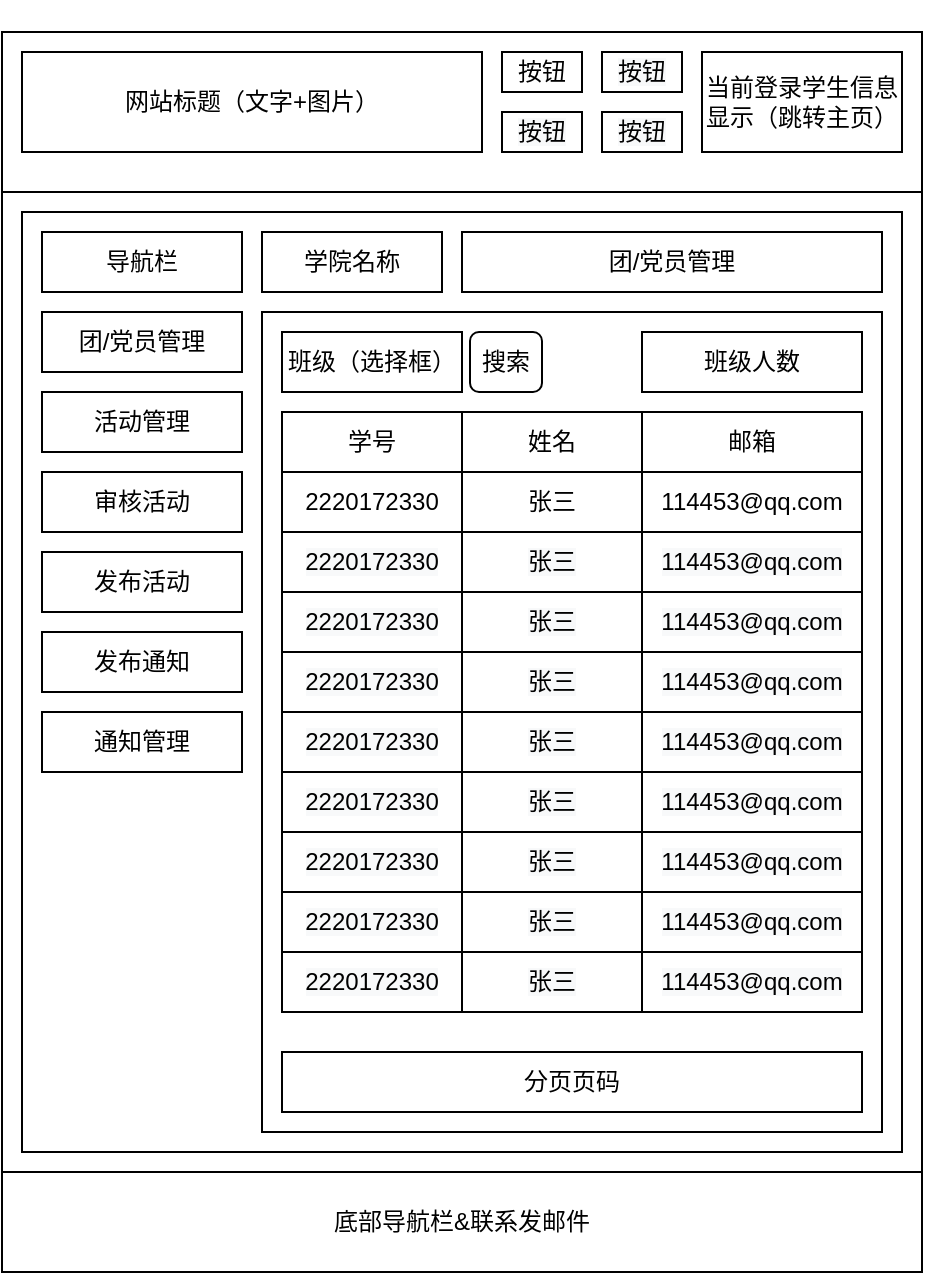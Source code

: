 <mxfile version="13.5.1" type="device"><diagram id="lIO5LTM7eZPaQRJZY7qq" name="Page-1"><mxGraphModel dx="1264" dy="601" grid="1" gridSize="10" guides="1" tooltips="1" connect="1" arrows="1" fold="1" page="1" pageScale="1" pageWidth="827" pageHeight="1169" math="0" shadow="0"><root><mxCell id="0"/><mxCell id="1" parent="0"/><mxCell id="_pJhmvkSa_Gs6LftZB0_-2" value="" style="rounded=0;whiteSpace=wrap;html=1;" parent="1" vertex="1"><mxGeometry x="180" y="30" width="460" height="620" as="geometry"/></mxCell><mxCell id="n9VIl0Bt8xTa1ZwPOJq0-23" value="底部导航栏&amp;amp;联系发邮件" style="rounded=0;whiteSpace=wrap;html=1;" parent="1" vertex="1"><mxGeometry x="180" y="600" width="460" height="50" as="geometry"/></mxCell><mxCell id="ms1DL1cAqzHiM8Jy2DLP-1" value="" style="rounded=0;whiteSpace=wrap;html=1;" parent="1" vertex="1"><mxGeometry x="180" y="30" width="460" height="80" as="geometry"/></mxCell><mxCell id="_pJhmvkSa_Gs6LftZB0_-3" value="网站标题（文字+图片）" style="rounded=0;whiteSpace=wrap;html=1;" parent="1" vertex="1"><mxGeometry x="190" y="40" width="230" height="50" as="geometry"/></mxCell><mxCell id="_pJhmvkSa_Gs6LftZB0_-6" value="当前登录学生信息显示（跳转主页）" style="rounded=0;whiteSpace=wrap;html=1;" parent="1" vertex="1"><mxGeometry x="530" y="40" width="100" height="50" as="geometry"/></mxCell><mxCell id="_pJhmvkSa_Gs6LftZB0_-17" value="按钮" style="rounded=0;whiteSpace=wrap;html=1;" parent="1" vertex="1"><mxGeometry x="430" y="40" width="40" height="20" as="geometry"/></mxCell><mxCell id="_pJhmvkSa_Gs6LftZB0_-18" value="&#10;&#10;&lt;span style=&quot;color: rgb(0, 0, 0); font-family: helvetica; font-size: 12px; font-style: normal; font-weight: 400; letter-spacing: normal; text-align: center; text-indent: 0px; text-transform: none; word-spacing: 0px; background-color: rgb(248, 249, 250); display: inline; float: none;&quot;&gt;按钮&lt;/span&gt;&#10;&#10;" style="rounded=0;whiteSpace=wrap;html=1;" parent="1" vertex="1"><mxGeometry x="480" y="40" width="40" height="20" as="geometry"/></mxCell><mxCell id="_pJhmvkSa_Gs6LftZB0_-19" value="&#10;&#10;&lt;span style=&quot;color: rgb(0, 0, 0); font-family: helvetica; font-size: 12px; font-style: normal; font-weight: 400; letter-spacing: normal; text-align: center; text-indent: 0px; text-transform: none; word-spacing: 0px; background-color: rgb(248, 249, 250); display: inline; float: none;&quot;&gt;按钮&lt;/span&gt;&#10;&#10;" style="rounded=0;whiteSpace=wrap;html=1;" parent="1" vertex="1"><mxGeometry x="430" y="70" width="40" height="20" as="geometry"/></mxCell><mxCell id="_pJhmvkSa_Gs6LftZB0_-20" value="&#10;&#10;&lt;span style=&quot;color: rgb(0, 0, 0); font-family: helvetica; font-size: 12px; font-style: normal; font-weight: 400; letter-spacing: normal; text-align: center; text-indent: 0px; text-transform: none; word-spacing: 0px; background-color: rgb(248, 249, 250); display: inline; float: none;&quot;&gt;按钮&lt;/span&gt;&#10;&#10;" style="rounded=0;whiteSpace=wrap;html=1;" parent="1" vertex="1"><mxGeometry x="480" y="70" width="40" height="20" as="geometry"/></mxCell><mxCell id="XomM6D00v7QlfE5brnaY-1" value="" style="rounded=0;whiteSpace=wrap;html=1;" parent="1" vertex="1"><mxGeometry x="190" y="120" width="440" height="470" as="geometry"/></mxCell><mxCell id="n_mjgkeBXvZYisji6T3Q-1" value="团/党员管理" style="rounded=0;whiteSpace=wrap;html=1;" parent="1" vertex="1"><mxGeometry x="410" y="130" width="210" height="30" as="geometry"/></mxCell><mxCell id="n_mjgkeBXvZYisji6T3Q-2" value="团/党员管理" style="rounded=0;whiteSpace=wrap;html=1;" parent="1" vertex="1"><mxGeometry x="200" y="170" width="100" height="30" as="geometry"/></mxCell><mxCell id="n_mjgkeBXvZYisji6T3Q-7" value="活动管理" style="rounded=0;whiteSpace=wrap;html=1;" parent="1" vertex="1"><mxGeometry x="200" y="210" width="100" height="30" as="geometry"/></mxCell><mxCell id="n_mjgkeBXvZYisji6T3Q-8" value="审核活动" style="rounded=0;whiteSpace=wrap;html=1;" parent="1" vertex="1"><mxGeometry x="200" y="250" width="100" height="30" as="geometry"/></mxCell><mxCell id="n_mjgkeBXvZYisji6T3Q-9" value="发布活动" style="rounded=0;whiteSpace=wrap;html=1;" parent="1" vertex="1"><mxGeometry x="200" y="290" width="100" height="30" as="geometry"/></mxCell><mxCell id="n_mjgkeBXvZYisji6T3Q-12" value="" style="rounded=0;whiteSpace=wrap;html=1;" parent="1" vertex="1"><mxGeometry x="310" y="170" width="310" height="410" as="geometry"/></mxCell><mxCell id="n_mjgkeBXvZYisji6T3Q-13" value="导航栏" style="rounded=0;whiteSpace=wrap;html=1;" parent="1" vertex="1"><mxGeometry x="200" y="130" width="100" height="30" as="geometry"/></mxCell><mxCell id="0ZwAgdoHcQQemTrBU0fI-4" value="" style="rounded=0;whiteSpace=wrap;html=1;" parent="1" vertex="1"><mxGeometry x="320" y="220" width="290" height="30" as="geometry"/></mxCell><mxCell id="0ZwAgdoHcQQemTrBU0fI-5" value="学号" style="rounded=0;whiteSpace=wrap;html=1;" parent="1" vertex="1"><mxGeometry x="320" y="220" width="90" height="30" as="geometry"/></mxCell><mxCell id="0ZwAgdoHcQQemTrBU0fI-6" value="姓名" style="rounded=0;whiteSpace=wrap;html=1;" parent="1" vertex="1"><mxGeometry x="410" y="220" width="90" height="30" as="geometry"/></mxCell><mxCell id="0ZwAgdoHcQQemTrBU0fI-7" value="邮箱" style="rounded=0;whiteSpace=wrap;html=1;" parent="1" vertex="1"><mxGeometry x="500" y="220" width="110" height="30" as="geometry"/></mxCell><mxCell id="0ZwAgdoHcQQemTrBU0fI-8" value="" style="rounded=0;whiteSpace=wrap;html=1;" parent="1" vertex="1"><mxGeometry x="320" y="250" width="290" height="30" as="geometry"/></mxCell><mxCell id="0ZwAgdoHcQQemTrBU0fI-9" value="2220172330" style="rounded=0;whiteSpace=wrap;html=1;" parent="1" vertex="1"><mxGeometry x="320" y="250" width="90" height="30" as="geometry"/></mxCell><mxCell id="0ZwAgdoHcQQemTrBU0fI-10" value="张三" style="rounded=0;whiteSpace=wrap;html=1;" parent="1" vertex="1"><mxGeometry x="410" y="250" width="90" height="30" as="geometry"/></mxCell><mxCell id="0ZwAgdoHcQQemTrBU0fI-11" value="114453@qq.com" style="rounded=0;whiteSpace=wrap;html=1;" parent="1" vertex="1"><mxGeometry x="500" y="250" width="110" height="30" as="geometry"/></mxCell><mxCell id="0ZwAgdoHcQQemTrBU0fI-12" value="" style="rounded=0;whiteSpace=wrap;html=1;" parent="1" vertex="1"><mxGeometry x="320" y="280" width="290" height="30" as="geometry"/></mxCell><mxCell id="0ZwAgdoHcQQemTrBU0fI-13" value="&#10;&#10;&lt;span style=&quot;color: rgb(0, 0, 0); font-family: helvetica; font-size: 12px; font-style: normal; font-weight: 400; letter-spacing: normal; text-align: center; text-indent: 0px; text-transform: none; word-spacing: 0px; background-color: rgb(248, 249, 250); display: inline; float: none;&quot;&gt;2220172330&lt;/span&gt;&#10;&#10;" style="rounded=0;whiteSpace=wrap;html=1;" parent="1" vertex="1"><mxGeometry x="320" y="280" width="90" height="30" as="geometry"/></mxCell><mxCell id="0ZwAgdoHcQQemTrBU0fI-14" value="&#10;&#10;&lt;span style=&quot;color: rgb(0, 0, 0); font-family: helvetica; font-size: 12px; font-style: normal; font-weight: 400; letter-spacing: normal; text-align: center; text-indent: 0px; text-transform: none; word-spacing: 0px; background-color: rgb(248, 249, 250); display: inline; float: none;&quot;&gt;张三&lt;/span&gt;&#10;&#10;" style="rounded=0;whiteSpace=wrap;html=1;" parent="1" vertex="1"><mxGeometry x="410" y="280" width="90" height="30" as="geometry"/></mxCell><mxCell id="0ZwAgdoHcQQemTrBU0fI-15" value="&#10;&#10;&lt;span style=&quot;color: rgb(0, 0, 0); font-family: helvetica; font-size: 12px; font-style: normal; font-weight: 400; letter-spacing: normal; text-align: center; text-indent: 0px; text-transform: none; word-spacing: 0px; background-color: rgb(248, 249, 250); display: inline; float: none;&quot;&gt;114453@qq.com&lt;/span&gt;&#10;&#10;" style="rounded=0;whiteSpace=wrap;html=1;" parent="1" vertex="1"><mxGeometry x="500" y="280" width="110" height="30" as="geometry"/></mxCell><mxCell id="0ZwAgdoHcQQemTrBU0fI-16" value="" style="rounded=0;whiteSpace=wrap;html=1;" parent="1" vertex="1"><mxGeometry x="320" y="310" width="290" height="30" as="geometry"/></mxCell><mxCell id="0ZwAgdoHcQQemTrBU0fI-17" value="&#10;&#10;&lt;span style=&quot;color: rgb(0, 0, 0); font-family: helvetica; font-size: 12px; font-style: normal; font-weight: 400; letter-spacing: normal; text-align: center; text-indent: 0px; text-transform: none; word-spacing: 0px; background-color: rgb(248, 249, 250); display: inline; float: none;&quot;&gt;2220172330&lt;/span&gt;&#10;&#10;" style="rounded=0;whiteSpace=wrap;html=1;" parent="1" vertex="1"><mxGeometry x="320" y="310" width="90" height="30" as="geometry"/></mxCell><mxCell id="0ZwAgdoHcQQemTrBU0fI-18" value="&#10;&#10;&lt;span style=&quot;color: rgb(0, 0, 0); font-family: helvetica; font-size: 12px; font-style: normal; font-weight: 400; letter-spacing: normal; text-align: center; text-indent: 0px; text-transform: none; word-spacing: 0px; background-color: rgb(248, 249, 250); display: inline; float: none;&quot;&gt;张三&lt;/span&gt;&#10;&#10;" style="rounded=0;whiteSpace=wrap;html=1;" parent="1" vertex="1"><mxGeometry x="410" y="310" width="90" height="30" as="geometry"/></mxCell><mxCell id="0ZwAgdoHcQQemTrBU0fI-19" value="&#10;&#10;&lt;span style=&quot;color: rgb(0, 0, 0); font-family: helvetica; font-size: 12px; font-style: normal; font-weight: 400; letter-spacing: normal; text-align: center; text-indent: 0px; text-transform: none; word-spacing: 0px; background-color: rgb(248, 249, 250); display: inline; float: none;&quot;&gt;114453@qq.com&lt;/span&gt;&#10;&#10;" style="rounded=0;whiteSpace=wrap;html=1;" parent="1" vertex="1"><mxGeometry x="500" y="310" width="110" height="30" as="geometry"/></mxCell><mxCell id="0ZwAgdoHcQQemTrBU0fI-20" value="" style="rounded=0;whiteSpace=wrap;html=1;" parent="1" vertex="1"><mxGeometry x="320" y="340" width="290" height="30" as="geometry"/></mxCell><mxCell id="0ZwAgdoHcQQemTrBU0fI-21" value="&#10;&#10;&lt;span style=&quot;color: rgb(0, 0, 0); font-family: helvetica; font-size: 12px; font-style: normal; font-weight: 400; letter-spacing: normal; text-align: center; text-indent: 0px; text-transform: none; word-spacing: 0px; background-color: rgb(248, 249, 250); display: inline; float: none;&quot;&gt;2220172330&lt;/span&gt;&#10;&#10;" style="rounded=0;whiteSpace=wrap;html=1;" parent="1" vertex="1"><mxGeometry x="320" y="340" width="90" height="30" as="geometry"/></mxCell><mxCell id="0ZwAgdoHcQQemTrBU0fI-22" value="&#10;&#10;&lt;span style=&quot;color: rgb(0, 0, 0); font-family: helvetica; font-size: 12px; font-style: normal; font-weight: 400; letter-spacing: normal; text-align: center; text-indent: 0px; text-transform: none; word-spacing: 0px; background-color: rgb(248, 249, 250); display: inline; float: none;&quot;&gt;张三&lt;/span&gt;&#10;&#10;" style="rounded=0;whiteSpace=wrap;html=1;" parent="1" vertex="1"><mxGeometry x="410" y="340" width="90" height="30" as="geometry"/></mxCell><mxCell id="0ZwAgdoHcQQemTrBU0fI-23" value="&#10;&#10;&lt;span style=&quot;color: rgb(0, 0, 0); font-family: helvetica; font-size: 12px; font-style: normal; font-weight: 400; letter-spacing: normal; text-align: center; text-indent: 0px; text-transform: none; word-spacing: 0px; background-color: rgb(248, 249, 250); display: inline; float: none;&quot;&gt;114453@qq.com&lt;/span&gt;&#10;&#10;" style="rounded=0;whiteSpace=wrap;html=1;" parent="1" vertex="1"><mxGeometry x="500" y="340" width="110" height="30" as="geometry"/></mxCell><mxCell id="0ZwAgdoHcQQemTrBU0fI-24" value="" style="rounded=0;whiteSpace=wrap;html=1;" parent="1" vertex="1"><mxGeometry x="320" y="370" width="290" height="30" as="geometry"/></mxCell><mxCell id="0ZwAgdoHcQQemTrBU0fI-25" value="&#10;&#10;&lt;span style=&quot;color: rgb(0, 0, 0); font-family: helvetica; font-size: 12px; font-style: normal; font-weight: 400; letter-spacing: normal; text-align: center; text-indent: 0px; text-transform: none; word-spacing: 0px; background-color: rgb(248, 249, 250); display: inline; float: none;&quot;&gt;2220172330&lt;/span&gt;&#10;&#10;" style="rounded=0;whiteSpace=wrap;html=1;" parent="1" vertex="1"><mxGeometry x="320" y="370" width="90" height="30" as="geometry"/></mxCell><mxCell id="0ZwAgdoHcQQemTrBU0fI-26" value="&#10;&#10;&lt;span style=&quot;color: rgb(0, 0, 0); font-family: helvetica; font-size: 12px; font-style: normal; font-weight: 400; letter-spacing: normal; text-align: center; text-indent: 0px; text-transform: none; word-spacing: 0px; background-color: rgb(248, 249, 250); display: inline; float: none;&quot;&gt;张三&lt;/span&gt;&#10;&#10;" style="rounded=0;whiteSpace=wrap;html=1;" parent="1" vertex="1"><mxGeometry x="410" y="370" width="90" height="30" as="geometry"/></mxCell><mxCell id="0ZwAgdoHcQQemTrBU0fI-27" value="&#10;&#10;&lt;span style=&quot;color: rgb(0, 0, 0); font-family: helvetica; font-size: 12px; font-style: normal; font-weight: 400; letter-spacing: normal; text-align: center; text-indent: 0px; text-transform: none; word-spacing: 0px; background-color: rgb(248, 249, 250); display: inline; float: none;&quot;&gt;114453@qq.com&lt;/span&gt;&#10;&#10;" style="rounded=0;whiteSpace=wrap;html=1;" parent="1" vertex="1"><mxGeometry x="500" y="370" width="110" height="30" as="geometry"/></mxCell><mxCell id="0ZwAgdoHcQQemTrBU0fI-28" value="" style="rounded=0;whiteSpace=wrap;html=1;" parent="1" vertex="1"><mxGeometry x="320" y="400" width="290" height="30" as="geometry"/></mxCell><mxCell id="0ZwAgdoHcQQemTrBU0fI-29" value="&#10;&#10;&lt;span style=&quot;color: rgb(0, 0, 0); font-family: helvetica; font-size: 12px; font-style: normal; font-weight: 400; letter-spacing: normal; text-align: center; text-indent: 0px; text-transform: none; word-spacing: 0px; background-color: rgb(248, 249, 250); display: inline; float: none;&quot;&gt;2220172330&lt;/span&gt;&#10;&#10;" style="rounded=0;whiteSpace=wrap;html=1;" parent="1" vertex="1"><mxGeometry x="320" y="400" width="90" height="30" as="geometry"/></mxCell><mxCell id="0ZwAgdoHcQQemTrBU0fI-30" value="&#10;&#10;&lt;span style=&quot;color: rgb(0, 0, 0); font-family: helvetica; font-size: 12px; font-style: normal; font-weight: 400; letter-spacing: normal; text-align: center; text-indent: 0px; text-transform: none; word-spacing: 0px; background-color: rgb(248, 249, 250); display: inline; float: none;&quot;&gt;张三&lt;/span&gt;&#10;&#10;" style="rounded=0;whiteSpace=wrap;html=1;" parent="1" vertex="1"><mxGeometry x="410" y="400" width="90" height="30" as="geometry"/></mxCell><mxCell id="0ZwAgdoHcQQemTrBU0fI-31" value="&#10;&#10;&lt;span style=&quot;color: rgb(0, 0, 0); font-family: helvetica; font-size: 12px; font-style: normal; font-weight: 400; letter-spacing: normal; text-align: center; text-indent: 0px; text-transform: none; word-spacing: 0px; background-color: rgb(248, 249, 250); display: inline; float: none;&quot;&gt;114453@qq.com&lt;/span&gt;&#10;&#10;" style="rounded=0;whiteSpace=wrap;html=1;" parent="1" vertex="1"><mxGeometry x="500" y="400" width="110" height="30" as="geometry"/></mxCell><mxCell id="0ZwAgdoHcQQemTrBU0fI-32" value="" style="rounded=0;whiteSpace=wrap;html=1;" parent="1" vertex="1"><mxGeometry x="320" y="430" width="290" height="30" as="geometry"/></mxCell><mxCell id="0ZwAgdoHcQQemTrBU0fI-33" value="&#10;&#10;&lt;span style=&quot;color: rgb(0, 0, 0); font-family: helvetica; font-size: 12px; font-style: normal; font-weight: 400; letter-spacing: normal; text-align: center; text-indent: 0px; text-transform: none; word-spacing: 0px; background-color: rgb(248, 249, 250); display: inline; float: none;&quot;&gt;2220172330&lt;/span&gt;&#10;&#10;" style="rounded=0;whiteSpace=wrap;html=1;" parent="1" vertex="1"><mxGeometry x="320" y="430" width="90" height="30" as="geometry"/></mxCell><mxCell id="0ZwAgdoHcQQemTrBU0fI-34" value="&#10;&#10;&lt;span style=&quot;color: rgb(0, 0, 0); font-family: helvetica; font-size: 12px; font-style: normal; font-weight: 400; letter-spacing: normal; text-align: center; text-indent: 0px; text-transform: none; word-spacing: 0px; background-color: rgb(248, 249, 250); display: inline; float: none;&quot;&gt;张三&lt;/span&gt;&#10;&#10;" style="rounded=0;whiteSpace=wrap;html=1;" parent="1" vertex="1"><mxGeometry x="410" y="430" width="90" height="30" as="geometry"/></mxCell><mxCell id="0ZwAgdoHcQQemTrBU0fI-35" value="&#10;&#10;&lt;span style=&quot;color: rgb(0, 0, 0); font-family: helvetica; font-size: 12px; font-style: normal; font-weight: 400; letter-spacing: normal; text-align: center; text-indent: 0px; text-transform: none; word-spacing: 0px; background-color: rgb(248, 249, 250); display: inline; float: none;&quot;&gt;114453@qq.com&lt;/span&gt;&#10;&#10;" style="rounded=0;whiteSpace=wrap;html=1;" parent="1" vertex="1"><mxGeometry x="500" y="430" width="110" height="30" as="geometry"/></mxCell><mxCell id="0ZwAgdoHcQQemTrBU0fI-36" value="" style="rounded=0;whiteSpace=wrap;html=1;" parent="1" vertex="1"><mxGeometry x="320" y="460" width="290" height="30" as="geometry"/></mxCell><mxCell id="0ZwAgdoHcQQemTrBU0fI-37" value="&#10;&#10;&lt;span style=&quot;color: rgb(0, 0, 0); font-family: helvetica; font-size: 12px; font-style: normal; font-weight: 400; letter-spacing: normal; text-align: center; text-indent: 0px; text-transform: none; word-spacing: 0px; background-color: rgb(248, 249, 250); display: inline; float: none;&quot;&gt;2220172330&lt;/span&gt;&#10;&#10;" style="rounded=0;whiteSpace=wrap;html=1;" parent="1" vertex="1"><mxGeometry x="320" y="460" width="90" height="30" as="geometry"/></mxCell><mxCell id="0ZwAgdoHcQQemTrBU0fI-38" value="&#10;&#10;&lt;span style=&quot;color: rgb(0, 0, 0); font-family: helvetica; font-size: 12px; font-style: normal; font-weight: 400; letter-spacing: normal; text-align: center; text-indent: 0px; text-transform: none; word-spacing: 0px; background-color: rgb(248, 249, 250); display: inline; float: none;&quot;&gt;张三&lt;/span&gt;&#10;&#10;" style="rounded=0;whiteSpace=wrap;html=1;" parent="1" vertex="1"><mxGeometry x="410" y="460" width="90" height="30" as="geometry"/></mxCell><mxCell id="0ZwAgdoHcQQemTrBU0fI-39" value="&#10;&#10;&lt;span style=&quot;color: rgb(0, 0, 0); font-family: helvetica; font-size: 12px; font-style: normal; font-weight: 400; letter-spacing: normal; text-align: center; text-indent: 0px; text-transform: none; word-spacing: 0px; background-color: rgb(248, 249, 250); display: inline; float: none;&quot;&gt;114453@qq.com&lt;/span&gt;&#10;&#10;" style="rounded=0;whiteSpace=wrap;html=1;" parent="1" vertex="1"><mxGeometry x="500" y="460" width="110" height="30" as="geometry"/></mxCell><mxCell id="0ZwAgdoHcQQemTrBU0fI-40" value="" style="rounded=0;whiteSpace=wrap;html=1;" parent="1" vertex="1"><mxGeometry x="320" y="490" width="290" height="30" as="geometry"/></mxCell><mxCell id="0ZwAgdoHcQQemTrBU0fI-41" value="&#10;&#10;&lt;span style=&quot;color: rgb(0, 0, 0); font-family: helvetica; font-size: 12px; font-style: normal; font-weight: 400; letter-spacing: normal; text-align: center; text-indent: 0px; text-transform: none; word-spacing: 0px; background-color: rgb(248, 249, 250); display: inline; float: none;&quot;&gt;2220172330&lt;/span&gt;&#10;&#10;" style="rounded=0;whiteSpace=wrap;html=1;" parent="1" vertex="1"><mxGeometry x="320" y="490" width="90" height="30" as="geometry"/></mxCell><mxCell id="0ZwAgdoHcQQemTrBU0fI-42" value="&#10;&#10;&lt;span style=&quot;color: rgb(0, 0, 0); font-family: helvetica; font-size: 12px; font-style: normal; font-weight: 400; letter-spacing: normal; text-align: center; text-indent: 0px; text-transform: none; word-spacing: 0px; background-color: rgb(248, 249, 250); display: inline; float: none;&quot;&gt;张三&lt;/span&gt;&#10;&#10;" style="rounded=0;whiteSpace=wrap;html=1;" parent="1" vertex="1"><mxGeometry x="410" y="490" width="90" height="30" as="geometry"/></mxCell><mxCell id="0ZwAgdoHcQQemTrBU0fI-43" value="&#10;&#10;&lt;span style=&quot;color: rgb(0, 0, 0); font-family: helvetica; font-size: 12px; font-style: normal; font-weight: 400; letter-spacing: normal; text-align: center; text-indent: 0px; text-transform: none; word-spacing: 0px; background-color: rgb(248, 249, 250); display: inline; float: none;&quot;&gt;114453@qq.com&lt;/span&gt;&#10;&#10;" style="rounded=0;whiteSpace=wrap;html=1;" parent="1" vertex="1"><mxGeometry x="500" y="490" width="110" height="30" as="geometry"/></mxCell><mxCell id="0ZwAgdoHcQQemTrBU0fI-44" value="分页页码" style="rounded=0;whiteSpace=wrap;html=1;" parent="1" vertex="1"><mxGeometry x="320" y="540" width="290" height="30" as="geometry"/></mxCell><mxCell id="0ZwAgdoHcQQemTrBU0fI-45" value="班级（选择框）" style="rounded=0;whiteSpace=wrap;html=1;" parent="1" vertex="1"><mxGeometry x="320" y="180" width="90" height="30" as="geometry"/></mxCell><mxCell id="0ZwAgdoHcQQemTrBU0fI-46" value="班级人数" style="rounded=0;whiteSpace=wrap;html=1;" parent="1" vertex="1"><mxGeometry x="500" y="180" width="110" height="30" as="geometry"/></mxCell><mxCell id="P-35R_Ec-f1zBOX_Lbjr-1" value="搜索" style="rounded=1;whiteSpace=wrap;html=1;" parent="1" vertex="1"><mxGeometry x="414" y="180" width="36" height="30" as="geometry"/></mxCell><mxCell id="2rSVg18XUPzRnwdytO1P-1" value="发布通知" style="rounded=0;whiteSpace=wrap;html=1;" parent="1" vertex="1"><mxGeometry x="200" y="330" width="100" height="30" as="geometry"/></mxCell><mxCell id="9FiD2-HX8Tqv0eqfjb1Q-1" value="学院名称" style="rounded=0;whiteSpace=wrap;html=1;" parent="1" vertex="1"><mxGeometry x="310" y="130" width="90" height="30" as="geometry"/></mxCell><mxCell id="bBVEonzXJRB9HeEK7jbn-1" value="通知管理" style="rounded=0;whiteSpace=wrap;html=1;" parent="1" vertex="1"><mxGeometry x="200" y="370" width="100" height="30" as="geometry"/></mxCell></root></mxGraphModel></diagram></mxfile>